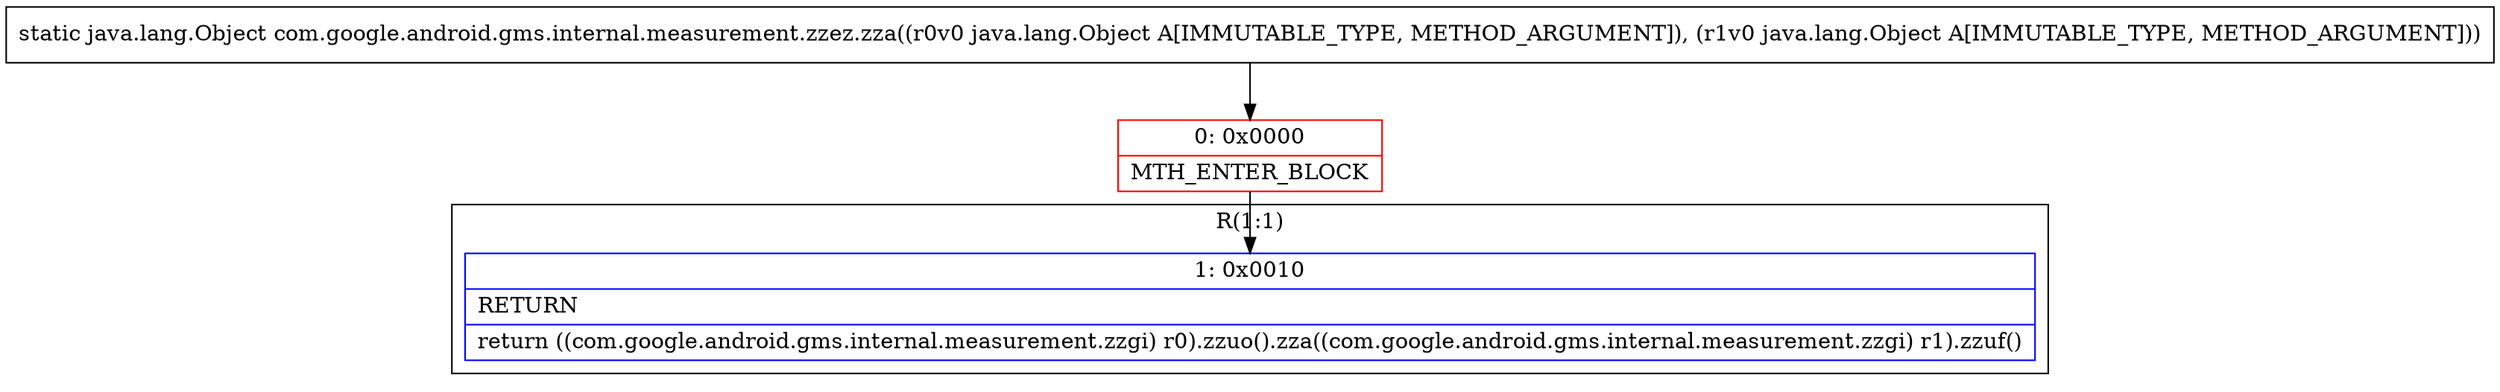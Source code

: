 digraph "CFG forcom.google.android.gms.internal.measurement.zzez.zza(Ljava\/lang\/Object;Ljava\/lang\/Object;)Ljava\/lang\/Object;" {
subgraph cluster_Region_1847771715 {
label = "R(1:1)";
node [shape=record,color=blue];
Node_1 [shape=record,label="{1\:\ 0x0010|RETURN\l|return ((com.google.android.gms.internal.measurement.zzgi) r0).zzuo().zza((com.google.android.gms.internal.measurement.zzgi) r1).zzuf()\l}"];
}
Node_0 [shape=record,color=red,label="{0\:\ 0x0000|MTH_ENTER_BLOCK\l}"];
MethodNode[shape=record,label="{static java.lang.Object com.google.android.gms.internal.measurement.zzez.zza((r0v0 java.lang.Object A[IMMUTABLE_TYPE, METHOD_ARGUMENT]), (r1v0 java.lang.Object A[IMMUTABLE_TYPE, METHOD_ARGUMENT])) }"];
MethodNode -> Node_0;
Node_0 -> Node_1;
}

